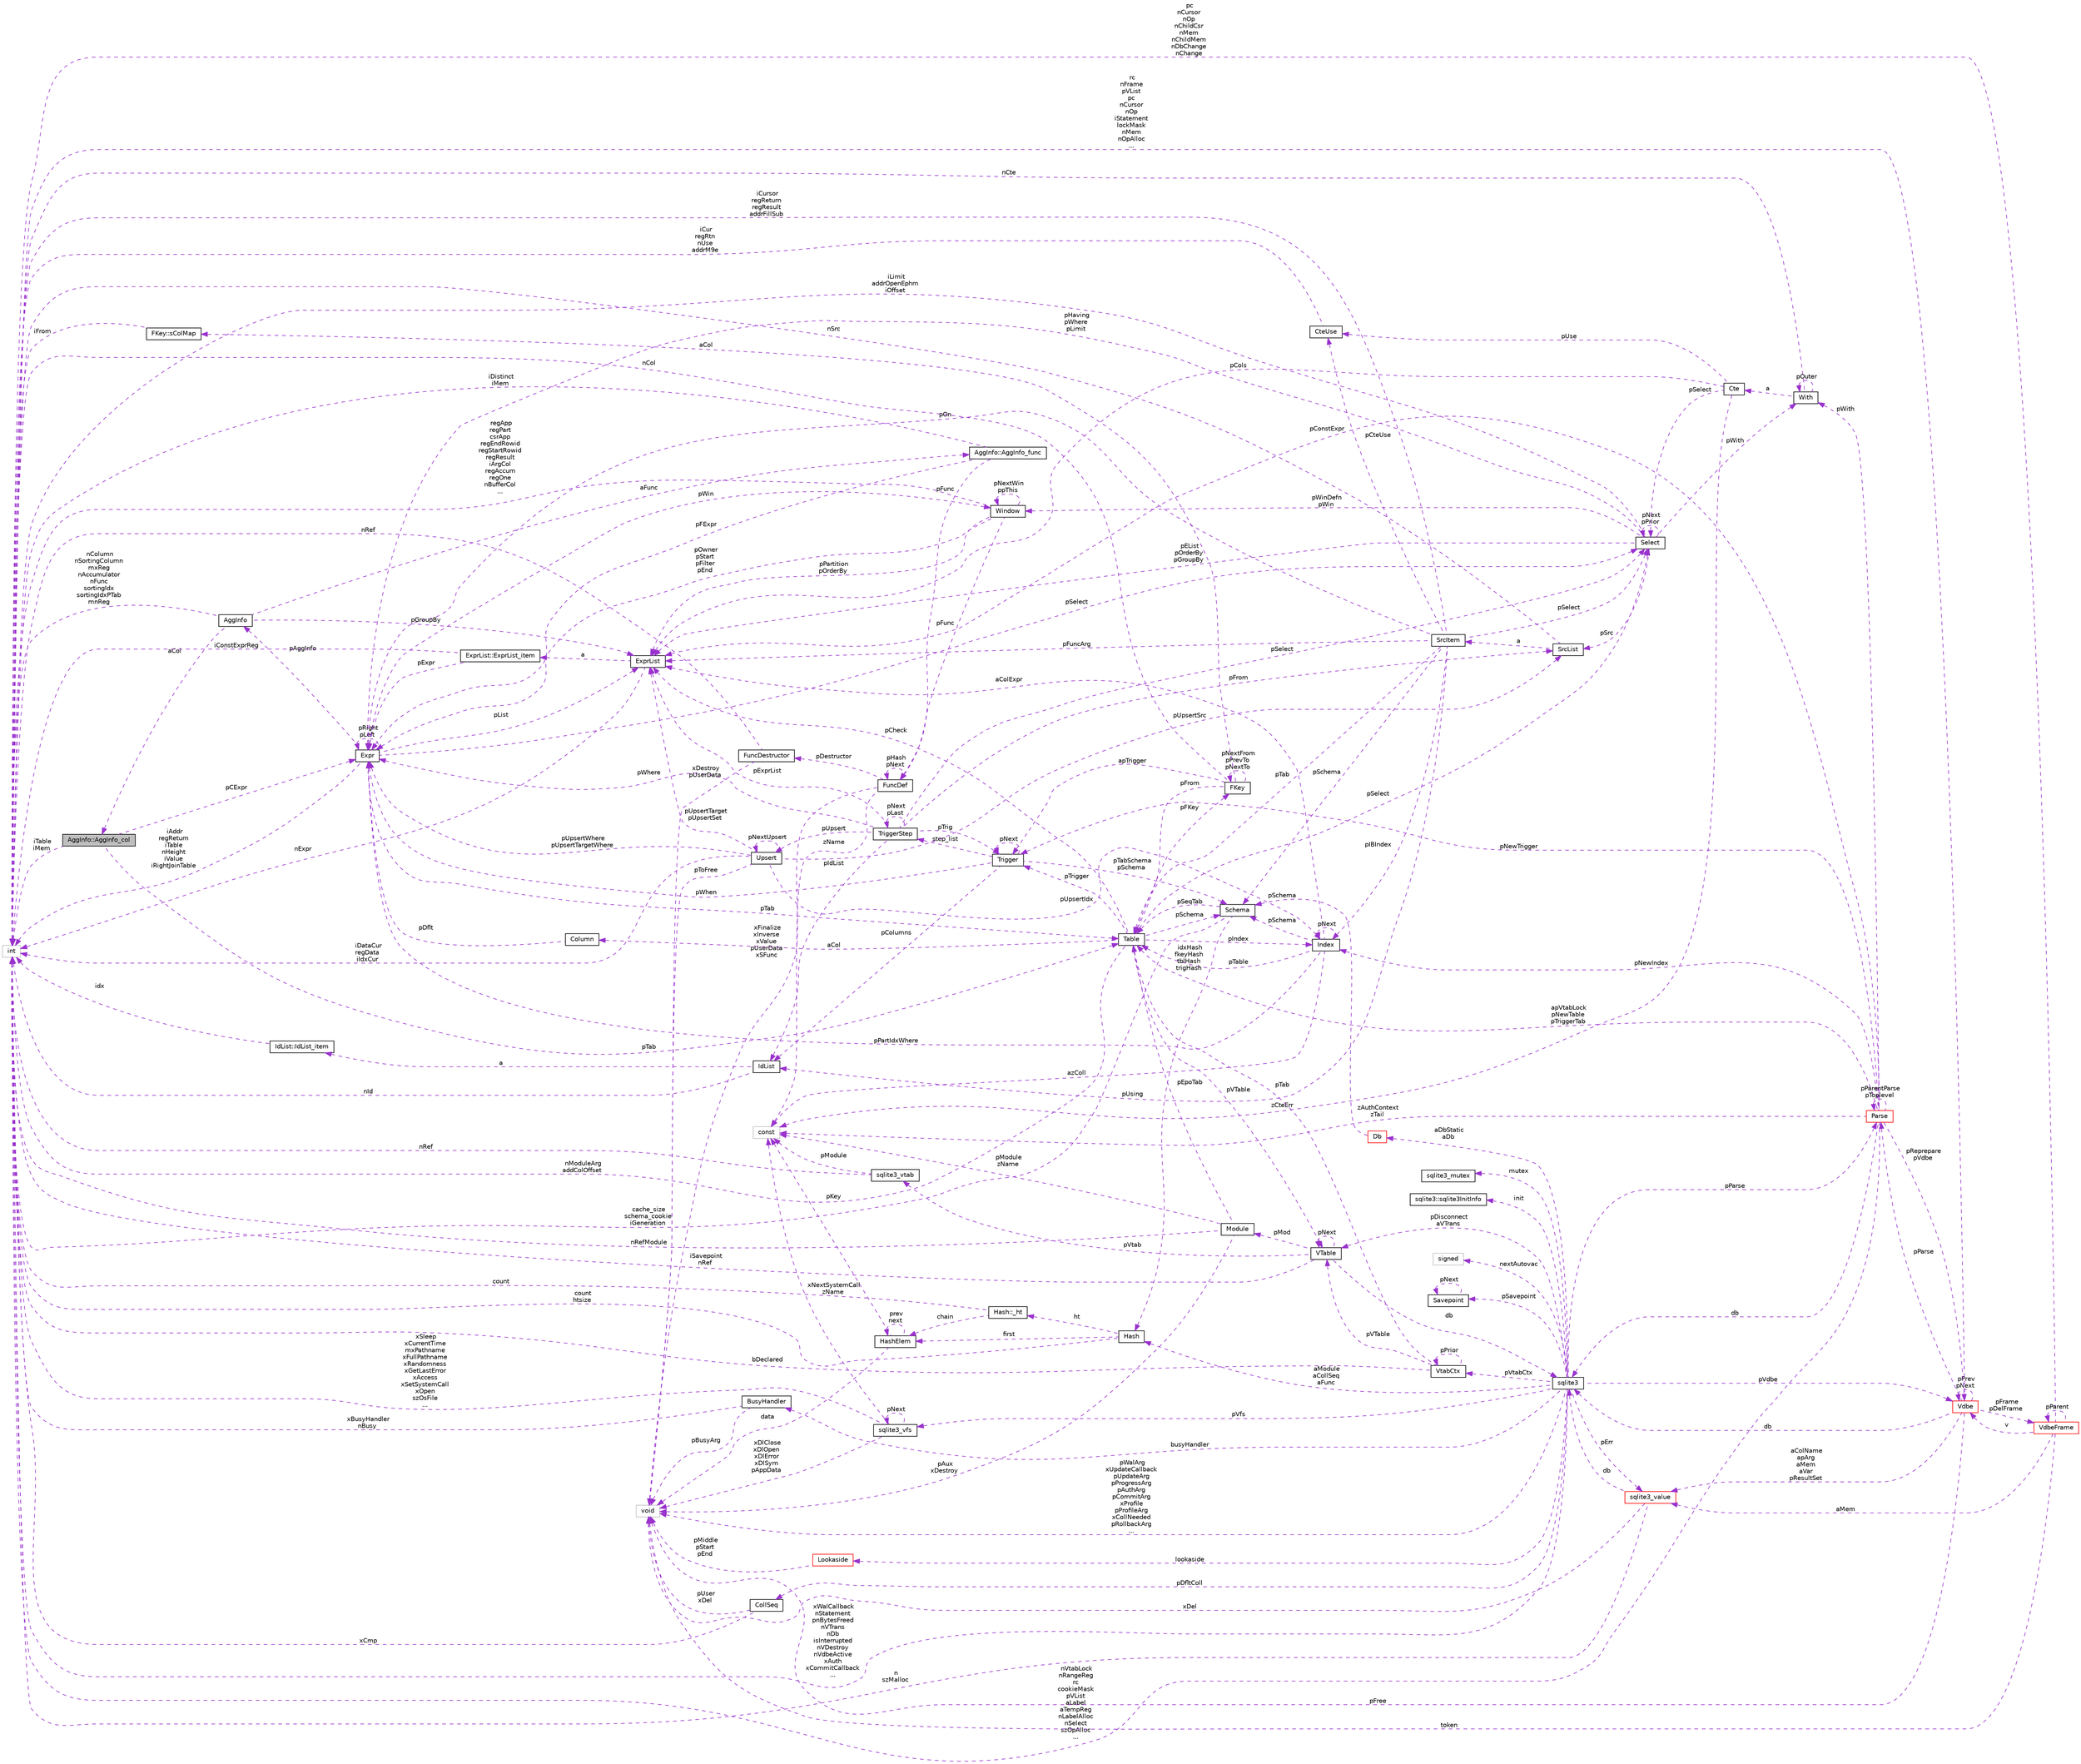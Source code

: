 digraph "AggInfo::AggInfo_col"
{
 // LATEX_PDF_SIZE
  edge [fontname="Helvetica",fontsize="10",labelfontname="Helvetica",labelfontsize="10"];
  node [fontname="Helvetica",fontsize="10",shape=record];
  rankdir="LR";
  Node1 [label="AggInfo::AggInfo_col",height=0.2,width=0.4,color="black", fillcolor="grey75", style="filled", fontcolor="black",tooltip=" "];
  Node2 -> Node1 [dir="back",color="darkorchid3",fontsize="10",style="dashed",label=" pCExpr" ];
  Node2 [label="Expr",height=0.2,width=0.4,color="black", fillcolor="white", style="filled",URL="$structExpr.html",tooltip=" "];
  Node3 -> Node2 [dir="back",color="darkorchid3",fontsize="10",style="dashed",label=" pAggInfo" ];
  Node3 [label="AggInfo",height=0.2,width=0.4,color="black", fillcolor="white", style="filled",URL="$structAggInfo.html",tooltip=" "];
  Node1 -> Node3 [dir="back",color="darkorchid3",fontsize="10",style="dashed",label=" aCol" ];
  Node4 -> Node3 [dir="back",color="darkorchid3",fontsize="10",style="dashed",label=" nColumn\nnSortingColumn\nmxReg\nnAccumulator\nnFunc\nsortingIdx\nsortingIdxPTab\nmnReg" ];
  Node4 [label="int",height=0.2,width=0.4,color="grey75", fillcolor="white", style="filled",tooltip=" "];
  Node5 -> Node3 [dir="back",color="darkorchid3",fontsize="10",style="dashed",label=" aFunc" ];
  Node5 [label="AggInfo::AggInfo_func",height=0.2,width=0.4,color="black", fillcolor="white", style="filled",URL="$structAggInfo_1_1AggInfo__func.html",tooltip=" "];
  Node2 -> Node5 [dir="back",color="darkorchid3",fontsize="10",style="dashed",label=" pFExpr" ];
  Node4 -> Node5 [dir="back",color="darkorchid3",fontsize="10",style="dashed",label=" iDistinct\niMem" ];
  Node6 -> Node5 [dir="back",color="darkorchid3",fontsize="10",style="dashed",label=" pFunc" ];
  Node6 [label="FuncDef",height=0.2,width=0.4,color="black", fillcolor="white", style="filled",URL="$structFuncDef.html",tooltip=" "];
  Node7 -> Node6 [dir="back",color="darkorchid3",fontsize="10",style="dashed",label=" xFinalize\nxInverse\nxValue\npUserData\nxSFunc" ];
  Node7 [label="void",height=0.2,width=0.4,color="grey75", fillcolor="white", style="filled",tooltip=" "];
  Node8 -> Node6 [dir="back",color="darkorchid3",fontsize="10",style="dashed",label=" pDestructor" ];
  Node8 [label="FuncDestructor",height=0.2,width=0.4,color="black", fillcolor="white", style="filled",URL="$structFuncDestructor.html",tooltip=" "];
  Node7 -> Node8 [dir="back",color="darkorchid3",fontsize="10",style="dashed",label=" xDestroy\npUserData" ];
  Node4 -> Node8 [dir="back",color="darkorchid3",fontsize="10",style="dashed",label=" nRef" ];
  Node9 -> Node6 [dir="back",color="darkorchid3",fontsize="10",style="dashed",label=" zName" ];
  Node9 [label="const",height=0.2,width=0.4,color="grey75", fillcolor="white", style="filled",tooltip=" "];
  Node6 -> Node6 [dir="back",color="darkorchid3",fontsize="10",style="dashed",label=" pHash\npNext" ];
  Node10 -> Node3 [dir="back",color="darkorchid3",fontsize="10",style="dashed",label=" pGroupBy" ];
  Node10 [label="ExprList",height=0.2,width=0.4,color="black", fillcolor="white", style="filled",URL="$structExprList.html",tooltip=" "];
  Node11 -> Node10 [dir="back",color="darkorchid3",fontsize="10",style="dashed",label=" a" ];
  Node11 [label="ExprList::ExprList_item",height=0.2,width=0.4,color="black", fillcolor="white", style="filled",URL="$structExprList_1_1ExprList__item.html",tooltip=" "];
  Node2 -> Node11 [dir="back",color="darkorchid3",fontsize="10",style="dashed",label=" pExpr" ];
  Node4 -> Node11 [dir="back",color="darkorchid3",fontsize="10",style="dashed",label=" iConstExprReg" ];
  Node4 -> Node10 [dir="back",color="darkorchid3",fontsize="10",style="dashed",label=" nExpr" ];
  Node2 -> Node2 [dir="back",color="darkorchid3",fontsize="10",style="dashed",label=" pRight\npLeft" ];
  Node4 -> Node2 [dir="back",color="darkorchid3",fontsize="10",style="dashed",label=" iAddr\nregReturn\niTable\nnHeight\niValue\niRightJoinTable" ];
  Node12 -> Node2 [dir="back",color="darkorchid3",fontsize="10",style="dashed",label=" pTab" ];
  Node12 [label="Table",height=0.2,width=0.4,color="black", fillcolor="white", style="filled",URL="$structTable.html",tooltip=" "];
  Node13 -> Node12 [dir="back",color="darkorchid3",fontsize="10",style="dashed",label=" pSchema" ];
  Node13 [label="Schema",height=0.2,width=0.4,color="black", fillcolor="white", style="filled",URL="$structSchema.html",tooltip=" "];
  Node4 -> Node13 [dir="back",color="darkorchid3",fontsize="10",style="dashed",label=" cache_size\nschema_cookie\niGeneration" ];
  Node12 -> Node13 [dir="back",color="darkorchid3",fontsize="10",style="dashed",label=" pSeqTab" ];
  Node14 -> Node13 [dir="back",color="darkorchid3",fontsize="10",style="dashed",label=" idxHash\nfkeyHash\ntblHash\ntrigHash" ];
  Node14 [label="Hash",height=0.2,width=0.4,color="black", fillcolor="white", style="filled",URL="$structHash.html",tooltip=" "];
  Node15 -> Node14 [dir="back",color="darkorchid3",fontsize="10",style="dashed",label=" ht" ];
  Node15 [label="Hash::_ht",height=0.2,width=0.4,color="black", fillcolor="white", style="filled",URL="$structHash_1_1__ht.html",tooltip=" "];
  Node4 -> Node15 [dir="back",color="darkorchid3",fontsize="10",style="dashed",label=" count" ];
  Node16 -> Node15 [dir="back",color="darkorchid3",fontsize="10",style="dashed",label=" chain" ];
  Node16 [label="HashElem",height=0.2,width=0.4,color="black", fillcolor="white", style="filled",URL="$structHashElem.html",tooltip=" "];
  Node7 -> Node16 [dir="back",color="darkorchid3",fontsize="10",style="dashed",label=" data" ];
  Node16 -> Node16 [dir="back",color="darkorchid3",fontsize="10",style="dashed",label=" prev\nnext" ];
  Node9 -> Node16 [dir="back",color="darkorchid3",fontsize="10",style="dashed",label=" pKey" ];
  Node4 -> Node14 [dir="back",color="darkorchid3",fontsize="10",style="dashed",label=" count\nhtsize" ];
  Node16 -> Node14 [dir="back",color="darkorchid3",fontsize="10",style="dashed",label=" first" ];
  Node17 -> Node12 [dir="back",color="darkorchid3",fontsize="10",style="dashed",label=" aCol" ];
  Node17 [label="Column",height=0.2,width=0.4,color="black", fillcolor="white", style="filled",URL="$structColumn.html",tooltip=" "];
  Node2 -> Node17 [dir="back",color="darkorchid3",fontsize="10",style="dashed",label=" pDflt" ];
  Node18 -> Node12 [dir="back",color="darkorchid3",fontsize="10",style="dashed",label=" pFKey" ];
  Node18 [label="FKey",height=0.2,width=0.4,color="black", fillcolor="white", style="filled",URL="$structFKey.html",tooltip=" "];
  Node19 -> Node18 [dir="back",color="darkorchid3",fontsize="10",style="dashed",label=" aCol" ];
  Node19 [label="FKey::sColMap",height=0.2,width=0.4,color="black", fillcolor="white", style="filled",URL="$structFKey_1_1sColMap.html",tooltip=" "];
  Node4 -> Node19 [dir="back",color="darkorchid3",fontsize="10",style="dashed",label=" iFrom" ];
  Node18 -> Node18 [dir="back",color="darkorchid3",fontsize="10",style="dashed",label=" pNextFrom\npPrevTo\npNextTo" ];
  Node4 -> Node18 [dir="back",color="darkorchid3",fontsize="10",style="dashed",label=" nCol" ];
  Node12 -> Node18 [dir="back",color="darkorchid3",fontsize="10",style="dashed",label=" pFrom" ];
  Node20 -> Node18 [dir="back",color="darkorchid3",fontsize="10",style="dashed",label=" apTrigger" ];
  Node20 [label="Trigger",height=0.2,width=0.4,color="black", fillcolor="white", style="filled",URL="$structTrigger.html",tooltip=" "];
  Node21 -> Node20 [dir="back",color="darkorchid3",fontsize="10",style="dashed",label=" step_list" ];
  Node21 [label="TriggerStep",height=0.2,width=0.4,color="black", fillcolor="white", style="filled",URL="$structTriggerStep.html",tooltip=" "];
  Node21 -> Node21 [dir="back",color="darkorchid3",fontsize="10",style="dashed",label=" pNext\npLast" ];
  Node2 -> Node21 [dir="back",color="darkorchid3",fontsize="10",style="dashed",label=" pWhere" ];
  Node22 -> Node21 [dir="back",color="darkorchid3",fontsize="10",style="dashed",label=" pIdList" ];
  Node22 [label="IdList",height=0.2,width=0.4,color="black", fillcolor="white", style="filled",URL="$structIdList.html",tooltip=" "];
  Node23 -> Node22 [dir="back",color="darkorchid3",fontsize="10",style="dashed",label=" a" ];
  Node23 [label="IdList::IdList_item",height=0.2,width=0.4,color="black", fillcolor="white", style="filled",URL="$structIdList_1_1IdList__item.html",tooltip=" "];
  Node4 -> Node23 [dir="back",color="darkorchid3",fontsize="10",style="dashed",label=" idx" ];
  Node4 -> Node22 [dir="back",color="darkorchid3",fontsize="10",style="dashed",label=" nId" ];
  Node24 -> Node21 [dir="back",color="darkorchid3",fontsize="10",style="dashed",label=" pSelect" ];
  Node24 [label="Select",height=0.2,width=0.4,color="black", fillcolor="white", style="filled",URL="$structSelect.html",tooltip=" "];
  Node2 -> Node24 [dir="back",color="darkorchid3",fontsize="10",style="dashed",label=" pHaving\npWhere\npLimit" ];
  Node25 -> Node24 [dir="back",color="darkorchid3",fontsize="10",style="dashed",label=" pWith" ];
  Node25 [label="With",height=0.2,width=0.4,color="black", fillcolor="white", style="filled",URL="$structWith.html",tooltip=" "];
  Node26 -> Node25 [dir="back",color="darkorchid3",fontsize="10",style="dashed",label=" a" ];
  Node26 [label="Cte",height=0.2,width=0.4,color="black", fillcolor="white", style="filled",URL="$structCte.html",tooltip=" "];
  Node27 -> Node26 [dir="back",color="darkorchid3",fontsize="10",style="dashed",label=" pUse" ];
  Node27 [label="CteUse",height=0.2,width=0.4,color="black", fillcolor="white", style="filled",URL="$structCteUse.html",tooltip=" "];
  Node4 -> Node27 [dir="back",color="darkorchid3",fontsize="10",style="dashed",label=" iCur\nregRtn\nnUse\naddrM9e" ];
  Node24 -> Node26 [dir="back",color="darkorchid3",fontsize="10",style="dashed",label=" pSelect" ];
  Node9 -> Node26 [dir="back",color="darkorchid3",fontsize="10",style="dashed",label=" zCteErr" ];
  Node10 -> Node26 [dir="back",color="darkorchid3",fontsize="10",style="dashed",label=" pCols" ];
  Node25 -> Node25 [dir="back",color="darkorchid3",fontsize="10",style="dashed",label=" pOuter" ];
  Node4 -> Node25 [dir="back",color="darkorchid3",fontsize="10",style="dashed",label=" nCte" ];
  Node4 -> Node24 [dir="back",color="darkorchid3",fontsize="10",style="dashed",label=" iLimit\naddrOpenEphm\niOffset" ];
  Node24 -> Node24 [dir="back",color="darkorchid3",fontsize="10",style="dashed",label=" pNext\npPrior" ];
  Node28 -> Node24 [dir="back",color="darkorchid3",fontsize="10",style="dashed",label=" pSrc" ];
  Node28 [label="SrcList",height=0.2,width=0.4,color="black", fillcolor="white", style="filled",URL="$structSrcList.html",tooltip=" "];
  Node29 -> Node28 [dir="back",color="darkorchid3",fontsize="10",style="dashed",label=" a" ];
  Node29 [label="SrcItem",height=0.2,width=0.4,color="black", fillcolor="white", style="filled",URL="$structSrcItem.html",tooltip=" "];
  Node13 -> Node29 [dir="back",color="darkorchid3",fontsize="10",style="dashed",label=" pSchema" ];
  Node27 -> Node29 [dir="back",color="darkorchid3",fontsize="10",style="dashed",label=" pCteUse" ];
  Node2 -> Node29 [dir="back",color="darkorchid3",fontsize="10",style="dashed",label=" pOn" ];
  Node22 -> Node29 [dir="back",color="darkorchid3",fontsize="10",style="dashed",label=" pUsing" ];
  Node4 -> Node29 [dir="back",color="darkorchid3",fontsize="10",style="dashed",label=" iCursor\nregReturn\nregResult\naddrFillSub" ];
  Node12 -> Node29 [dir="back",color="darkorchid3",fontsize="10",style="dashed",label=" pTab" ];
  Node24 -> Node29 [dir="back",color="darkorchid3",fontsize="10",style="dashed",label=" pSelect" ];
  Node30 -> Node29 [dir="back",color="darkorchid3",fontsize="10",style="dashed",label=" pIBIndex" ];
  Node30 [label="Index",height=0.2,width=0.4,color="black", fillcolor="white", style="filled",URL="$structIndex.html",tooltip=" "];
  Node13 -> Node30 [dir="back",color="darkorchid3",fontsize="10",style="dashed",label=" pSchema" ];
  Node2 -> Node30 [dir="back",color="darkorchid3",fontsize="10",style="dashed",label=" pPartIdxWhere" ];
  Node12 -> Node30 [dir="back",color="darkorchid3",fontsize="10",style="dashed",label=" pTable" ];
  Node10 -> Node30 [dir="back",color="darkorchid3",fontsize="10",style="dashed",label=" aColExpr" ];
  Node9 -> Node30 [dir="back",color="darkorchid3",fontsize="10",style="dashed",label=" azColl" ];
  Node30 -> Node30 [dir="back",color="darkorchid3",fontsize="10",style="dashed",label=" pNext" ];
  Node10 -> Node29 [dir="back",color="darkorchid3",fontsize="10",style="dashed",label=" pFuncArg" ];
  Node4 -> Node28 [dir="back",color="darkorchid3",fontsize="10",style="dashed",label=" nSrc" ];
  Node10 -> Node24 [dir="back",color="darkorchid3",fontsize="10",style="dashed",label=" pEList\npOrderBy\npGroupBy" ];
  Node31 -> Node24 [dir="back",color="darkorchid3",fontsize="10",style="dashed",label=" pWinDefn\npWin" ];
  Node31 [label="Window",height=0.2,width=0.4,color="black", fillcolor="white", style="filled",URL="$structWindow.html",tooltip=" "];
  Node2 -> Node31 [dir="back",color="darkorchid3",fontsize="10",style="dashed",label=" pOwner\npStart\npFilter\npEnd" ];
  Node4 -> Node31 [dir="back",color="darkorchid3",fontsize="10",style="dashed",label=" regApp\nregPart\ncsrApp\nregEndRowid\nregStartRowid\nregResult\niArgCol\nregAccum\nregOne\nnBufferCol\n..." ];
  Node10 -> Node31 [dir="back",color="darkorchid3",fontsize="10",style="dashed",label=" pPartition\npOrderBy" ];
  Node6 -> Node31 [dir="back",color="darkorchid3",fontsize="10",style="dashed",label=" pFunc" ];
  Node31 -> Node31 [dir="back",color="darkorchid3",fontsize="10",style="dashed",label=" pNextWin\nppThis" ];
  Node20 -> Node21 [dir="back",color="darkorchid3",fontsize="10",style="dashed",label=" pTrig" ];
  Node28 -> Node21 [dir="back",color="darkorchid3",fontsize="10",style="dashed",label=" pFrom" ];
  Node10 -> Node21 [dir="back",color="darkorchid3",fontsize="10",style="dashed",label=" pExprList" ];
  Node32 -> Node21 [dir="back",color="darkorchid3",fontsize="10",style="dashed",label=" pUpsert" ];
  Node32 [label="Upsert",height=0.2,width=0.4,color="black", fillcolor="white", style="filled",URL="$structUpsert.html",tooltip=" "];
  Node2 -> Node32 [dir="back",color="darkorchid3",fontsize="10",style="dashed",label=" pUpsertWhere\npUpsertTargetWhere" ];
  Node7 -> Node32 [dir="back",color="darkorchid3",fontsize="10",style="dashed",label=" pToFree" ];
  Node4 -> Node32 [dir="back",color="darkorchid3",fontsize="10",style="dashed",label=" iDataCur\nregData\niIdxCur" ];
  Node28 -> Node32 [dir="back",color="darkorchid3",fontsize="10",style="dashed",label=" pUpsertSrc" ];
  Node30 -> Node32 [dir="back",color="darkorchid3",fontsize="10",style="dashed",label=" pUpsertIdx" ];
  Node10 -> Node32 [dir="back",color="darkorchid3",fontsize="10",style="dashed",label=" pUpsertTarget\npUpsertSet" ];
  Node32 -> Node32 [dir="back",color="darkorchid3",fontsize="10",style="dashed",label=" pNextUpsert" ];
  Node13 -> Node20 [dir="back",color="darkorchid3",fontsize="10",style="dashed",label=" pTabSchema\npSchema" ];
  Node2 -> Node20 [dir="back",color="darkorchid3",fontsize="10",style="dashed",label=" pWhen" ];
  Node22 -> Node20 [dir="back",color="darkorchid3",fontsize="10",style="dashed",label=" pColumns" ];
  Node20 -> Node20 [dir="back",color="darkorchid3",fontsize="10",style="dashed",label=" pNext" ];
  Node33 -> Node12 [dir="back",color="darkorchid3",fontsize="10",style="dashed",label=" pVTable" ];
  Node33 [label="VTable",height=0.2,width=0.4,color="black", fillcolor="white", style="filled",URL="$structVTable.html",tooltip=" "];
  Node34 -> Node33 [dir="back",color="darkorchid3",fontsize="10",style="dashed",label=" db" ];
  Node34 [label="sqlite3",height=0.2,width=0.4,color="black", fillcolor="white", style="filled",URL="$structsqlite3.html",tooltip=" "];
  Node35 -> Node34 [dir="back",color="darkorchid3",fontsize="10",style="dashed",label=" pVdbe" ];
  Node35 [label="Vdbe",height=0.2,width=0.4,color="red", fillcolor="white", style="filled",URL="$structVdbe.html",tooltip=" "];
  Node35 -> Node35 [dir="back",color="darkorchid3",fontsize="10",style="dashed",label=" pPrev\npNext" ];
  Node34 -> Node35 [dir="back",color="darkorchid3",fontsize="10",style="dashed",label=" db" ];
  Node7 -> Node35 [dir="back",color="darkorchid3",fontsize="10",style="dashed",label=" pFree" ];
  Node36 -> Node35 [dir="back",color="darkorchid3",fontsize="10",style="dashed",label=" aColName\napArg\naMem\naVar\npResultSet" ];
  Node36 [label="sqlite3_value",height=0.2,width=0.4,color="red", fillcolor="white", style="filled",URL="$structsqlite3__value.html",tooltip=" "];
  Node34 -> Node36 [dir="back",color="darkorchid3",fontsize="10",style="dashed",label=" db" ];
  Node7 -> Node36 [dir="back",color="darkorchid3",fontsize="10",style="dashed",label=" xDel" ];
  Node4 -> Node36 [dir="back",color="darkorchid3",fontsize="10",style="dashed",label=" n\nszMalloc" ];
  Node38 -> Node35 [dir="back",color="darkorchid3",fontsize="10",style="dashed",label=" pFrame\npDelFrame" ];
  Node38 [label="VdbeFrame",height=0.2,width=0.4,color="red", fillcolor="white", style="filled",URL="$structVdbeFrame.html",tooltip=" "];
  Node35 -> Node38 [dir="back",color="darkorchid3",fontsize="10",style="dashed",label=" v" ];
  Node7 -> Node38 [dir="back",color="darkorchid3",fontsize="10",style="dashed",label=" token" ];
  Node36 -> Node38 [dir="back",color="darkorchid3",fontsize="10",style="dashed",label=" aMem" ];
  Node38 -> Node38 [dir="back",color="darkorchid3",fontsize="10",style="dashed",label=" pParent" ];
  Node4 -> Node38 [dir="back",color="darkorchid3",fontsize="10",style="dashed",label=" pc\nnCursor\nnOp\nnChildCsr\nnMem\nnChildMem\nnDbChange\nnChange" ];
  Node4 -> Node35 [dir="back",color="darkorchid3",fontsize="10",style="dashed",label=" rc\nnFrame\npVList\npc\nnCursor\nnOp\niStatement\nlockMask\nnMem\nnOpAlloc\n..." ];
  Node78 -> Node35 [dir="back",color="darkorchid3",fontsize="10",style="dashed",label=" pParse" ];
  Node78 [label="Parse",height=0.2,width=0.4,color="red", fillcolor="white", style="filled",URL="$structParse.html",tooltip=" "];
  Node35 -> Node78 [dir="back",color="darkorchid3",fontsize="10",style="dashed",label=" pReprepare\npVdbe" ];
  Node34 -> Node78 [dir="back",color="darkorchid3",fontsize="10",style="dashed",label=" db" ];
  Node25 -> Node78 [dir="back",color="darkorchid3",fontsize="10",style="dashed",label=" pWith" ];
  Node4 -> Node78 [dir="back",color="darkorchid3",fontsize="10",style="dashed",label=" nVtabLock\nnRangeReg\nrc\ncookieMask\npVList\naLabel\naTempReg\nnLabelAlloc\nnSelect\nszOpAlloc\n..." ];
  Node12 -> Node78 [dir="back",color="darkorchid3",fontsize="10",style="dashed",label=" apVtabLock\npNewTable\npTriggerTab" ];
  Node20 -> Node78 [dir="back",color="darkorchid3",fontsize="10",style="dashed",label=" pNewTrigger" ];
  Node30 -> Node78 [dir="back",color="darkorchid3",fontsize="10",style="dashed",label=" pNewIndex" ];
  Node9 -> Node78 [dir="back",color="darkorchid3",fontsize="10",style="dashed",label=" zAuthContext\nzTail" ];
  Node10 -> Node78 [dir="back",color="darkorchid3",fontsize="10",style="dashed",label=" pConstExpr" ];
  Node78 -> Node78 [dir="back",color="darkorchid3",fontsize="10",style="dashed",label=" pParentParse\npToplevel" ];
  Node99 -> Node34 [dir="back",color="darkorchid3",fontsize="10",style="dashed",label=" pSavepoint" ];
  Node99 [label="Savepoint",height=0.2,width=0.4,color="black", fillcolor="white", style="filled",URL="$structSavepoint.html",tooltip=" "];
  Node99 -> Node99 [dir="back",color="darkorchid3",fontsize="10",style="dashed",label=" pNext" ];
  Node7 -> Node34 [dir="back",color="darkorchid3",fontsize="10",style="dashed",label=" pWalArg\nxUpdateCallback\npUpdateArg\npProgressArg\npAuthArg\npCommitArg\nxProfile\npProfileArg\nxCollNeeded\npRollbackArg\n..." ];
  Node100 -> Node34 [dir="back",color="darkorchid3",fontsize="10",style="dashed",label=" lookaside" ];
  Node100 [label="Lookaside",height=0.2,width=0.4,color="red", fillcolor="white", style="filled",URL="$structLookaside.html",tooltip=" "];
  Node7 -> Node100 [dir="back",color="darkorchid3",fontsize="10",style="dashed",label=" pMiddle\npStart\npEnd" ];
  Node36 -> Node34 [dir="back",color="darkorchid3",fontsize="10",style="dashed",label=" pErr" ];
  Node45 -> Node34 [dir="back",color="darkorchid3",fontsize="10",style="dashed",label=" mutex" ];
  Node45 [label="sqlite3_mutex",height=0.2,width=0.4,color="black", fillcolor="white", style="filled",URL="$structsqlite3__mutex.html",tooltip=" "];
  Node55 -> Node34 [dir="back",color="darkorchid3",fontsize="10",style="dashed",label=" pVfs" ];
  Node55 [label="sqlite3_vfs",height=0.2,width=0.4,color="black", fillcolor="white", style="filled",URL="$structsqlite3__vfs.html",tooltip=" "];
  Node7 -> Node55 [dir="back",color="darkorchid3",fontsize="10",style="dashed",label=" xDlClose\nxDlOpen\nxDlError\nxDlSym\npAppData" ];
  Node55 -> Node55 [dir="back",color="darkorchid3",fontsize="10",style="dashed",label=" pNext" ];
  Node4 -> Node55 [dir="back",color="darkorchid3",fontsize="10",style="dashed",label=" xSleep\nxCurrentTime\nmxPathname\nxFullPathname\nxRandomness\nxGetLastError\nxAccess\nxSetSystemCall\nxOpen\nszOsFile\n..." ];
  Node9 -> Node55 [dir="back",color="darkorchid3",fontsize="10",style="dashed",label=" xNextSystemCall\nzName" ];
  Node102 -> Node34 [dir="back",color="darkorchid3",fontsize="10",style="dashed",label=" init" ];
  Node102 [label="sqlite3::sqlite3InitInfo",height=0.2,width=0.4,color="black", fillcolor="white", style="filled",URL="$structsqlite3_1_1sqlite3InitInfo.html",tooltip=" "];
  Node103 -> Node34 [dir="back",color="darkorchid3",fontsize="10",style="dashed",label=" busyHandler" ];
  Node103 [label="BusyHandler",height=0.2,width=0.4,color="black", fillcolor="white", style="filled",URL="$structBusyHandler.html",tooltip=" "];
  Node7 -> Node103 [dir="back",color="darkorchid3",fontsize="10",style="dashed",label=" pBusyArg" ];
  Node4 -> Node103 [dir="back",color="darkorchid3",fontsize="10",style="dashed",label=" xBusyHandler\nnBusy" ];
  Node104 -> Node34 [dir="back",color="darkorchid3",fontsize="10",style="dashed",label=" pVtabCtx" ];
  Node104 [label="VtabCtx",height=0.2,width=0.4,color="black", fillcolor="white", style="filled",URL="$structVtabCtx.html",tooltip=" "];
  Node104 -> Node104 [dir="back",color="darkorchid3",fontsize="10",style="dashed",label=" pPrior" ];
  Node4 -> Node104 [dir="back",color="darkorchid3",fontsize="10",style="dashed",label=" bDeclared" ];
  Node33 -> Node104 [dir="back",color="darkorchid3",fontsize="10",style="dashed",label=" pVTable" ];
  Node12 -> Node104 [dir="back",color="darkorchid3",fontsize="10",style="dashed",label=" pTab" ];
  Node60 -> Node34 [dir="back",color="darkorchid3",fontsize="10",style="dashed",label=" pDfltColl" ];
  Node60 [label="CollSeq",height=0.2,width=0.4,color="black", fillcolor="white", style="filled",URL="$structCollSeq.html",tooltip=" "];
  Node7 -> Node60 [dir="back",color="darkorchid3",fontsize="10",style="dashed",label=" pUser\nxDel" ];
  Node4 -> Node60 [dir="back",color="darkorchid3",fontsize="10",style="dashed",label=" xCmp" ];
  Node33 -> Node34 [dir="back",color="darkorchid3",fontsize="10",style="dashed",label=" pDisconnect\naVTrans" ];
  Node4 -> Node34 [dir="back",color="darkorchid3",fontsize="10",style="dashed",label=" xWalCallback\nnStatement\npnBytesFreed\nnVTrans\nnDb\nisInterrupted\nnVDestroy\nnVdbeActive\nxAuth\nxCommitCallback\n..." ];
  Node77 -> Node34 [dir="back",color="darkorchid3",fontsize="10",style="dashed",label=" nextAutovac" ];
  Node77 [label="signed",height=0.2,width=0.4,color="grey75", fillcolor="white", style="filled",tooltip=" "];
  Node105 -> Node34 [dir="back",color="darkorchid3",fontsize="10",style="dashed",label=" aDbStatic\naDb" ];
  Node105 [label="Db",height=0.2,width=0.4,color="red", fillcolor="white", style="filled",URL="$structDb.html",tooltip=" "];
  Node13 -> Node105 [dir="back",color="darkorchid3",fontsize="10",style="dashed",label=" pSchema" ];
  Node14 -> Node34 [dir="back",color="darkorchid3",fontsize="10",style="dashed",label=" aModule\naCollSeq\naFunc" ];
  Node78 -> Node34 [dir="back",color="darkorchid3",fontsize="10",style="dashed",label=" pParse" ];
  Node33 -> Node33 [dir="back",color="darkorchid3",fontsize="10",style="dashed",label=" pNext" ];
  Node4 -> Node33 [dir="back",color="darkorchid3",fontsize="10",style="dashed",label=" iSavepoint\nnRef" ];
  Node106 -> Node33 [dir="back",color="darkorchid3",fontsize="10",style="dashed",label=" pMod" ];
  Node106 [label="Module",height=0.2,width=0.4,color="black", fillcolor="white", style="filled",URL="$structModule.html",tooltip=" "];
  Node7 -> Node106 [dir="back",color="darkorchid3",fontsize="10",style="dashed",label=" pAux\nxDestroy" ];
  Node4 -> Node106 [dir="back",color="darkorchid3",fontsize="10",style="dashed",label=" nRefModule" ];
  Node12 -> Node106 [dir="back",color="darkorchid3",fontsize="10",style="dashed",label=" pEpoTab" ];
  Node9 -> Node106 [dir="back",color="darkorchid3",fontsize="10",style="dashed",label=" pModule\nzName" ];
  Node62 -> Node33 [dir="back",color="darkorchid3",fontsize="10",style="dashed",label=" pVtab" ];
  Node62 [label="sqlite3_vtab",height=0.2,width=0.4,color="black", fillcolor="white", style="filled",URL="$structsqlite3__vtab.html",tooltip=" "];
  Node4 -> Node62 [dir="back",color="darkorchid3",fontsize="10",style="dashed",label=" nRef" ];
  Node9 -> Node62 [dir="back",color="darkorchid3",fontsize="10",style="dashed",label=" pModule" ];
  Node4 -> Node12 [dir="back",color="darkorchid3",fontsize="10",style="dashed",label=" nModuleArg\naddColOffset" ];
  Node20 -> Node12 [dir="back",color="darkorchid3",fontsize="10",style="dashed",label=" pTrigger" ];
  Node24 -> Node12 [dir="back",color="darkorchid3",fontsize="10",style="dashed",label=" pSelect" ];
  Node10 -> Node12 [dir="back",color="darkorchid3",fontsize="10",style="dashed",label=" pCheck" ];
  Node30 -> Node12 [dir="back",color="darkorchid3",fontsize="10",style="dashed",label=" pIndex" ];
  Node24 -> Node2 [dir="back",color="darkorchid3",fontsize="10",style="dashed",label=" pSelect" ];
  Node10 -> Node2 [dir="back",color="darkorchid3",fontsize="10",style="dashed",label=" pList" ];
  Node31 -> Node2 [dir="back",color="darkorchid3",fontsize="10",style="dashed",label=" pWin" ];
  Node4 -> Node1 [dir="back",color="darkorchid3",fontsize="10",style="dashed",label=" iTable\niMem" ];
  Node12 -> Node1 [dir="back",color="darkorchid3",fontsize="10",style="dashed",label=" pTab" ];
}
